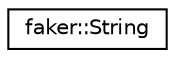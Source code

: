 digraph "Graphical Class Hierarchy"
{
 // LATEX_PDF_SIZE
  edge [fontname="Helvetica",fontsize="10",labelfontname="Helvetica",labelfontsize="10"];
  node [fontname="Helvetica",fontsize="10",shape=record];
  rankdir="LR";
  Node0 [label="faker::String",height=0.2,width=0.4,color="black", fillcolor="white", style="filled",URL="$classfaker_1_1String.html",tooltip=" "];
}

